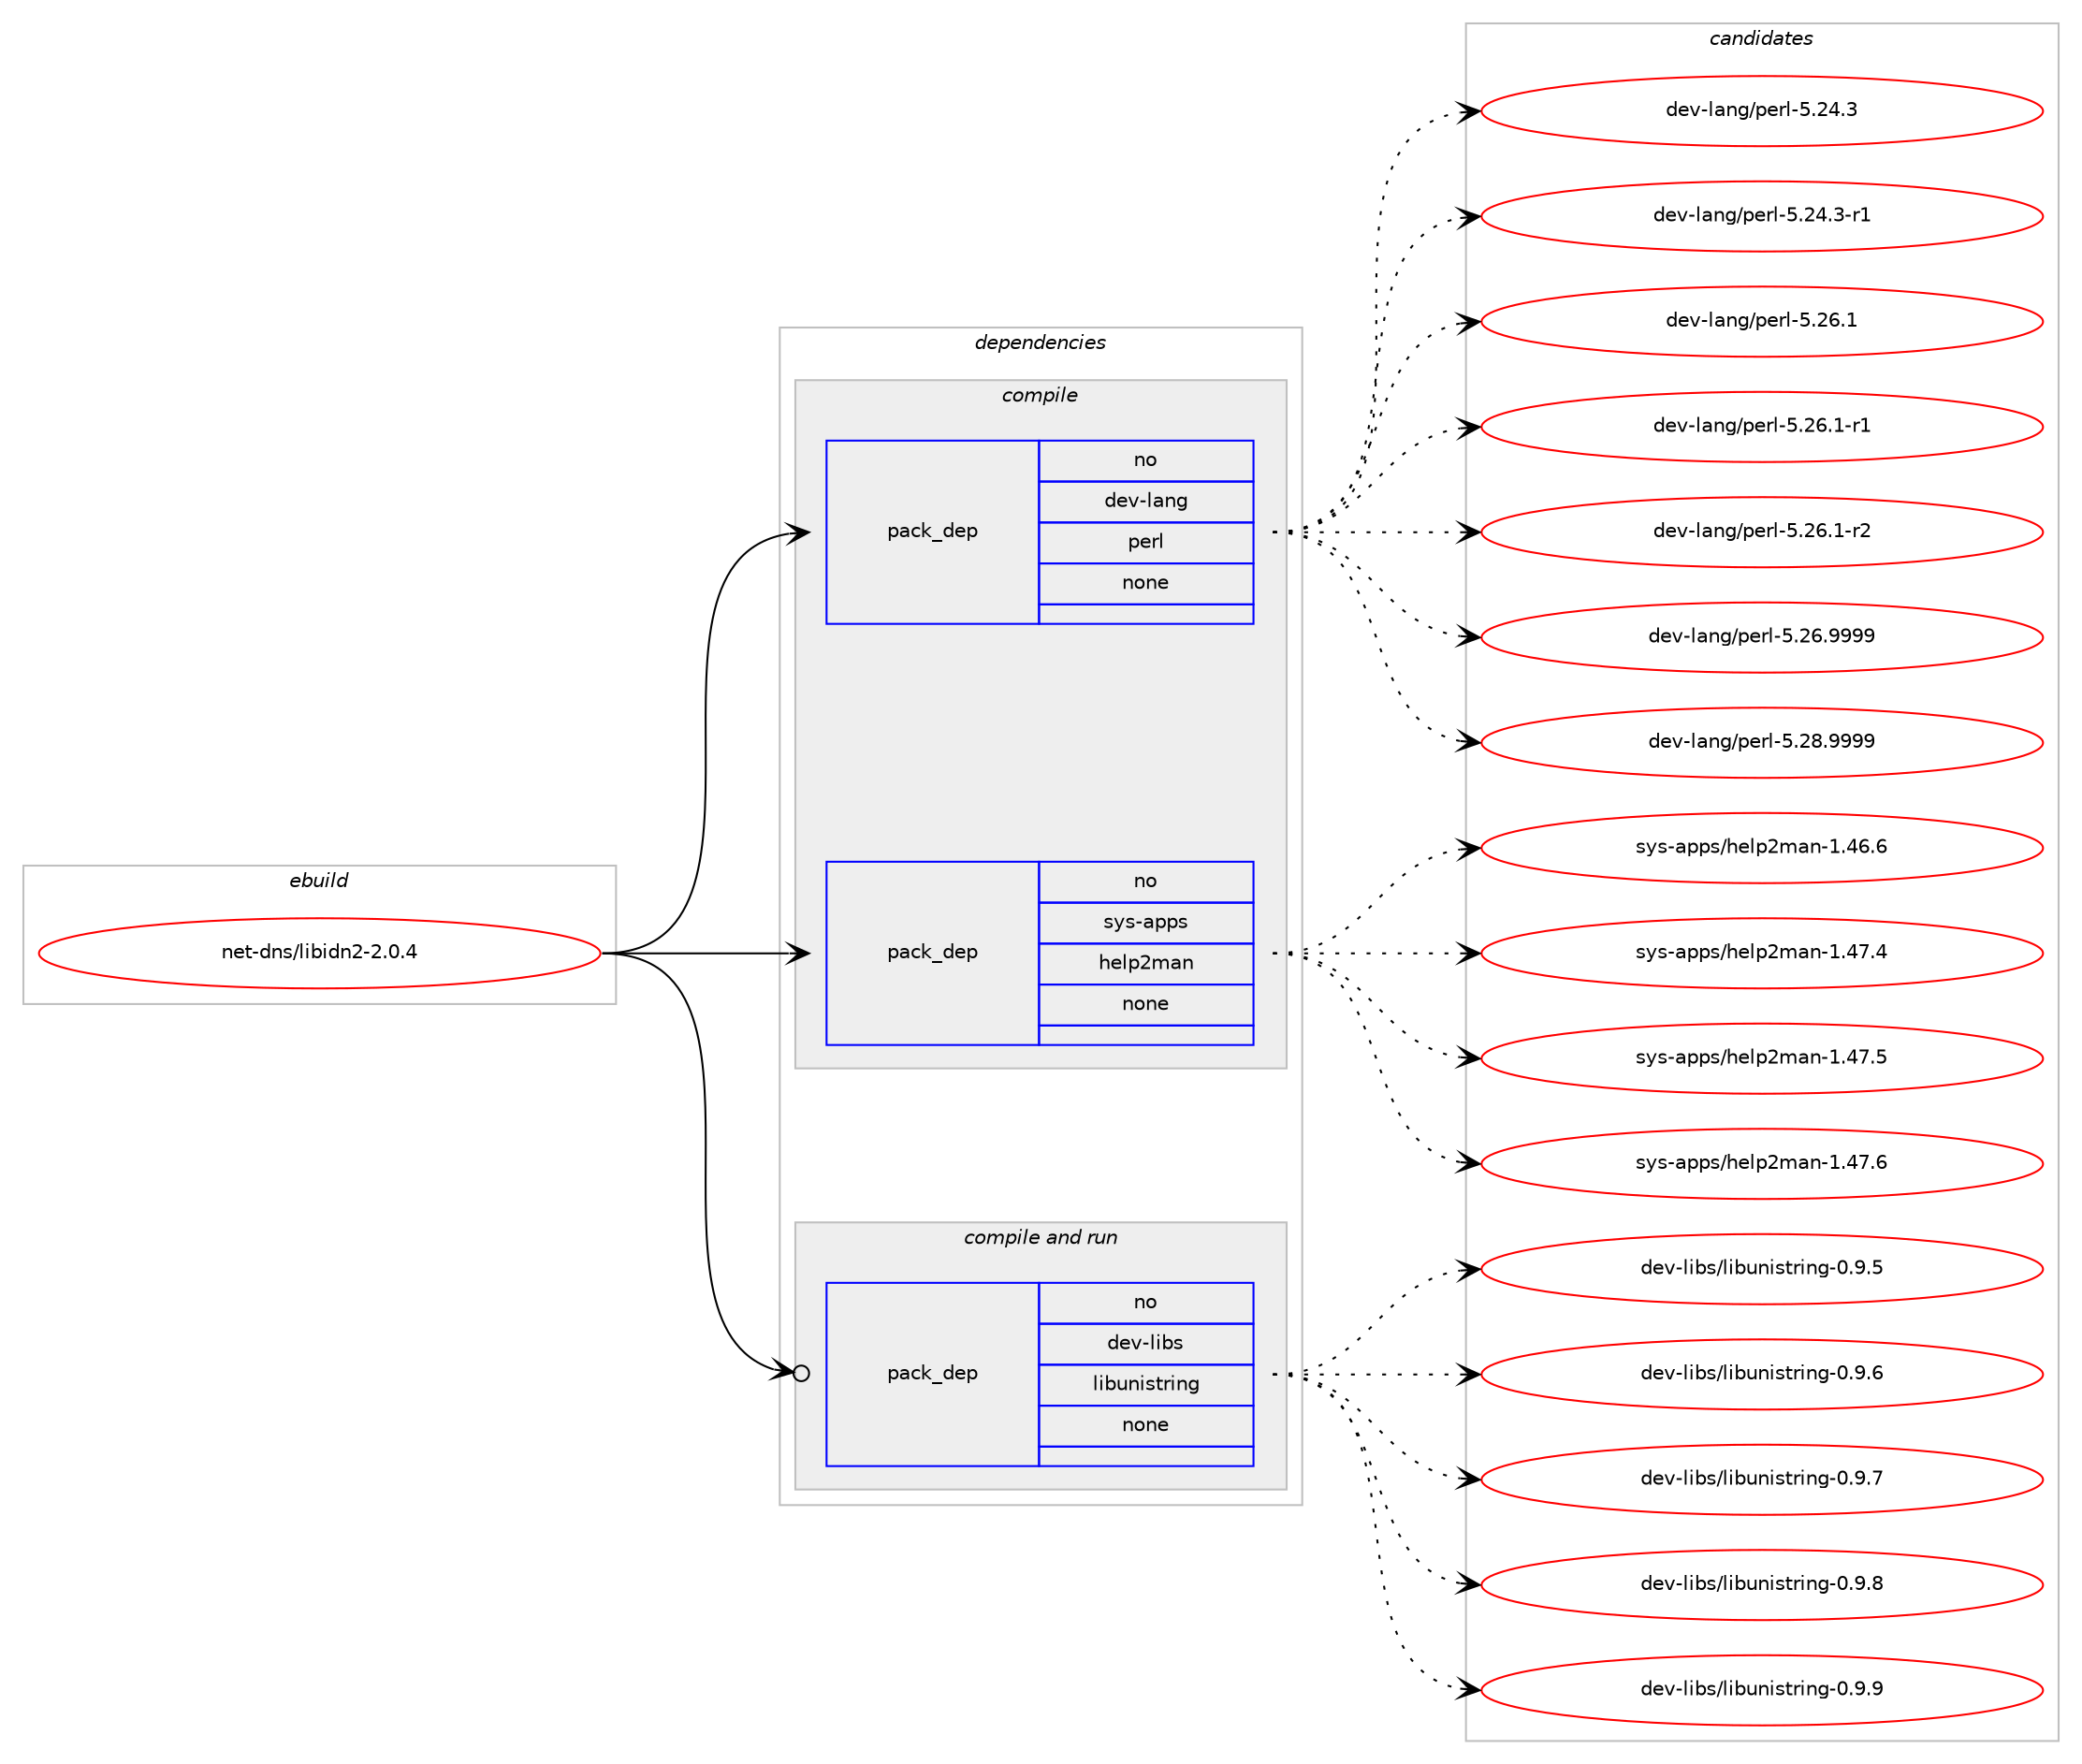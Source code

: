 digraph prolog {

# *************
# Graph options
# *************

newrank=true;
concentrate=true;
compound=true;
graph [rankdir=LR,fontname=Helvetica,fontsize=10,ranksep=1.5];#, ranksep=2.5, nodesep=0.2];
edge  [arrowhead=vee];
node  [fontname=Helvetica,fontsize=10];

# **********
# The ebuild
# **********

subgraph cluster_leftcol {
color=gray;
rank=same;
label=<<i>ebuild</i>>;
id [label="net-dns/libidn2-2.0.4", color=red, width=4, href="../net-dns/libidn2-2.0.4.svg"];
}

# ****************
# The dependencies
# ****************

subgraph cluster_midcol {
color=gray;
label=<<i>dependencies</i>>;
subgraph cluster_compile {
fillcolor="#eeeeee";
style=filled;
label=<<i>compile</i>>;
subgraph pack174 {
dependency243 [label=<<TABLE BORDER="0" CELLBORDER="1" CELLSPACING="0" CELLPADDING="4" WIDTH="220"><TR><TD ROWSPAN="6" CELLPADDING="30">pack_dep</TD></TR><TR><TD WIDTH="110">no</TD></TR><TR><TD>dev-lang</TD></TR><TR><TD>perl</TD></TR><TR><TD>none</TD></TR><TR><TD></TD></TR></TABLE>>, shape=none, color=blue];
}
id:e -> dependency243:w [weight=20,style="solid",arrowhead="vee"];
subgraph pack175 {
dependency244 [label=<<TABLE BORDER="0" CELLBORDER="1" CELLSPACING="0" CELLPADDING="4" WIDTH="220"><TR><TD ROWSPAN="6" CELLPADDING="30">pack_dep</TD></TR><TR><TD WIDTH="110">no</TD></TR><TR><TD>sys-apps</TD></TR><TR><TD>help2man</TD></TR><TR><TD>none</TD></TR><TR><TD></TD></TR></TABLE>>, shape=none, color=blue];
}
id:e -> dependency244:w [weight=20,style="solid",arrowhead="vee"];
}
subgraph cluster_compileandrun {
fillcolor="#eeeeee";
style=filled;
label=<<i>compile and run</i>>;
subgraph pack176 {
dependency245 [label=<<TABLE BORDER="0" CELLBORDER="1" CELLSPACING="0" CELLPADDING="4" WIDTH="220"><TR><TD ROWSPAN="6" CELLPADDING="30">pack_dep</TD></TR><TR><TD WIDTH="110">no</TD></TR><TR><TD>dev-libs</TD></TR><TR><TD>libunistring</TD></TR><TR><TD>none</TD></TR><TR><TD></TD></TR></TABLE>>, shape=none, color=blue];
}
id:e -> dependency245:w [weight=20,style="solid",arrowhead="odotvee"];
}
subgraph cluster_run {
fillcolor="#eeeeee";
style=filled;
label=<<i>run</i>>;
}
}

# **************
# The candidates
# **************

subgraph cluster_choices {
rank=same;
color=gray;
label=<<i>candidates</i>>;

subgraph choice174 {
color=black;
nodesep=1;
choice10010111845108971101034711210111410845534650524651 [label="dev-lang/perl-5.24.3", color=red, width=4,href="../dev-lang/perl-5.24.3.svg"];
choice100101118451089711010347112101114108455346505246514511449 [label="dev-lang/perl-5.24.3-r1", color=red, width=4,href="../dev-lang/perl-5.24.3-r1.svg"];
choice10010111845108971101034711210111410845534650544649 [label="dev-lang/perl-5.26.1", color=red, width=4,href="../dev-lang/perl-5.26.1.svg"];
choice100101118451089711010347112101114108455346505446494511449 [label="dev-lang/perl-5.26.1-r1", color=red, width=4,href="../dev-lang/perl-5.26.1-r1.svg"];
choice100101118451089711010347112101114108455346505446494511450 [label="dev-lang/perl-5.26.1-r2", color=red, width=4,href="../dev-lang/perl-5.26.1-r2.svg"];
choice10010111845108971101034711210111410845534650544657575757 [label="dev-lang/perl-5.26.9999", color=red, width=4,href="../dev-lang/perl-5.26.9999.svg"];
choice10010111845108971101034711210111410845534650564657575757 [label="dev-lang/perl-5.28.9999", color=red, width=4,href="../dev-lang/perl-5.28.9999.svg"];
dependency243:e -> choice10010111845108971101034711210111410845534650524651:w [style=dotted,weight="100"];
dependency243:e -> choice100101118451089711010347112101114108455346505246514511449:w [style=dotted,weight="100"];
dependency243:e -> choice10010111845108971101034711210111410845534650544649:w [style=dotted,weight="100"];
dependency243:e -> choice100101118451089711010347112101114108455346505446494511449:w [style=dotted,weight="100"];
dependency243:e -> choice100101118451089711010347112101114108455346505446494511450:w [style=dotted,weight="100"];
dependency243:e -> choice10010111845108971101034711210111410845534650544657575757:w [style=dotted,weight="100"];
dependency243:e -> choice10010111845108971101034711210111410845534650564657575757:w [style=dotted,weight="100"];
}
subgraph choice175 {
color=black;
nodesep=1;
choice115121115459711211211547104101108112501099711045494652544654 [label="sys-apps/help2man-1.46.6", color=red, width=4,href="../sys-apps/help2man-1.46.6.svg"];
choice115121115459711211211547104101108112501099711045494652554652 [label="sys-apps/help2man-1.47.4", color=red, width=4,href="../sys-apps/help2man-1.47.4.svg"];
choice115121115459711211211547104101108112501099711045494652554653 [label="sys-apps/help2man-1.47.5", color=red, width=4,href="../sys-apps/help2man-1.47.5.svg"];
choice115121115459711211211547104101108112501099711045494652554654 [label="sys-apps/help2man-1.47.6", color=red, width=4,href="../sys-apps/help2man-1.47.6.svg"];
dependency244:e -> choice115121115459711211211547104101108112501099711045494652544654:w [style=dotted,weight="100"];
dependency244:e -> choice115121115459711211211547104101108112501099711045494652554652:w [style=dotted,weight="100"];
dependency244:e -> choice115121115459711211211547104101108112501099711045494652554653:w [style=dotted,weight="100"];
dependency244:e -> choice115121115459711211211547104101108112501099711045494652554654:w [style=dotted,weight="100"];
}
subgraph choice176 {
color=black;
nodesep=1;
choice10010111845108105981154710810598117110105115116114105110103454846574653 [label="dev-libs/libunistring-0.9.5", color=red, width=4,href="../dev-libs/libunistring-0.9.5.svg"];
choice10010111845108105981154710810598117110105115116114105110103454846574654 [label="dev-libs/libunistring-0.9.6", color=red, width=4,href="../dev-libs/libunistring-0.9.6.svg"];
choice10010111845108105981154710810598117110105115116114105110103454846574655 [label="dev-libs/libunistring-0.9.7", color=red, width=4,href="../dev-libs/libunistring-0.9.7.svg"];
choice10010111845108105981154710810598117110105115116114105110103454846574656 [label="dev-libs/libunistring-0.9.8", color=red, width=4,href="../dev-libs/libunistring-0.9.8.svg"];
choice10010111845108105981154710810598117110105115116114105110103454846574657 [label="dev-libs/libunistring-0.9.9", color=red, width=4,href="../dev-libs/libunistring-0.9.9.svg"];
dependency245:e -> choice10010111845108105981154710810598117110105115116114105110103454846574653:w [style=dotted,weight="100"];
dependency245:e -> choice10010111845108105981154710810598117110105115116114105110103454846574654:w [style=dotted,weight="100"];
dependency245:e -> choice10010111845108105981154710810598117110105115116114105110103454846574655:w [style=dotted,weight="100"];
dependency245:e -> choice10010111845108105981154710810598117110105115116114105110103454846574656:w [style=dotted,weight="100"];
dependency245:e -> choice10010111845108105981154710810598117110105115116114105110103454846574657:w [style=dotted,weight="100"];
}
}

}
